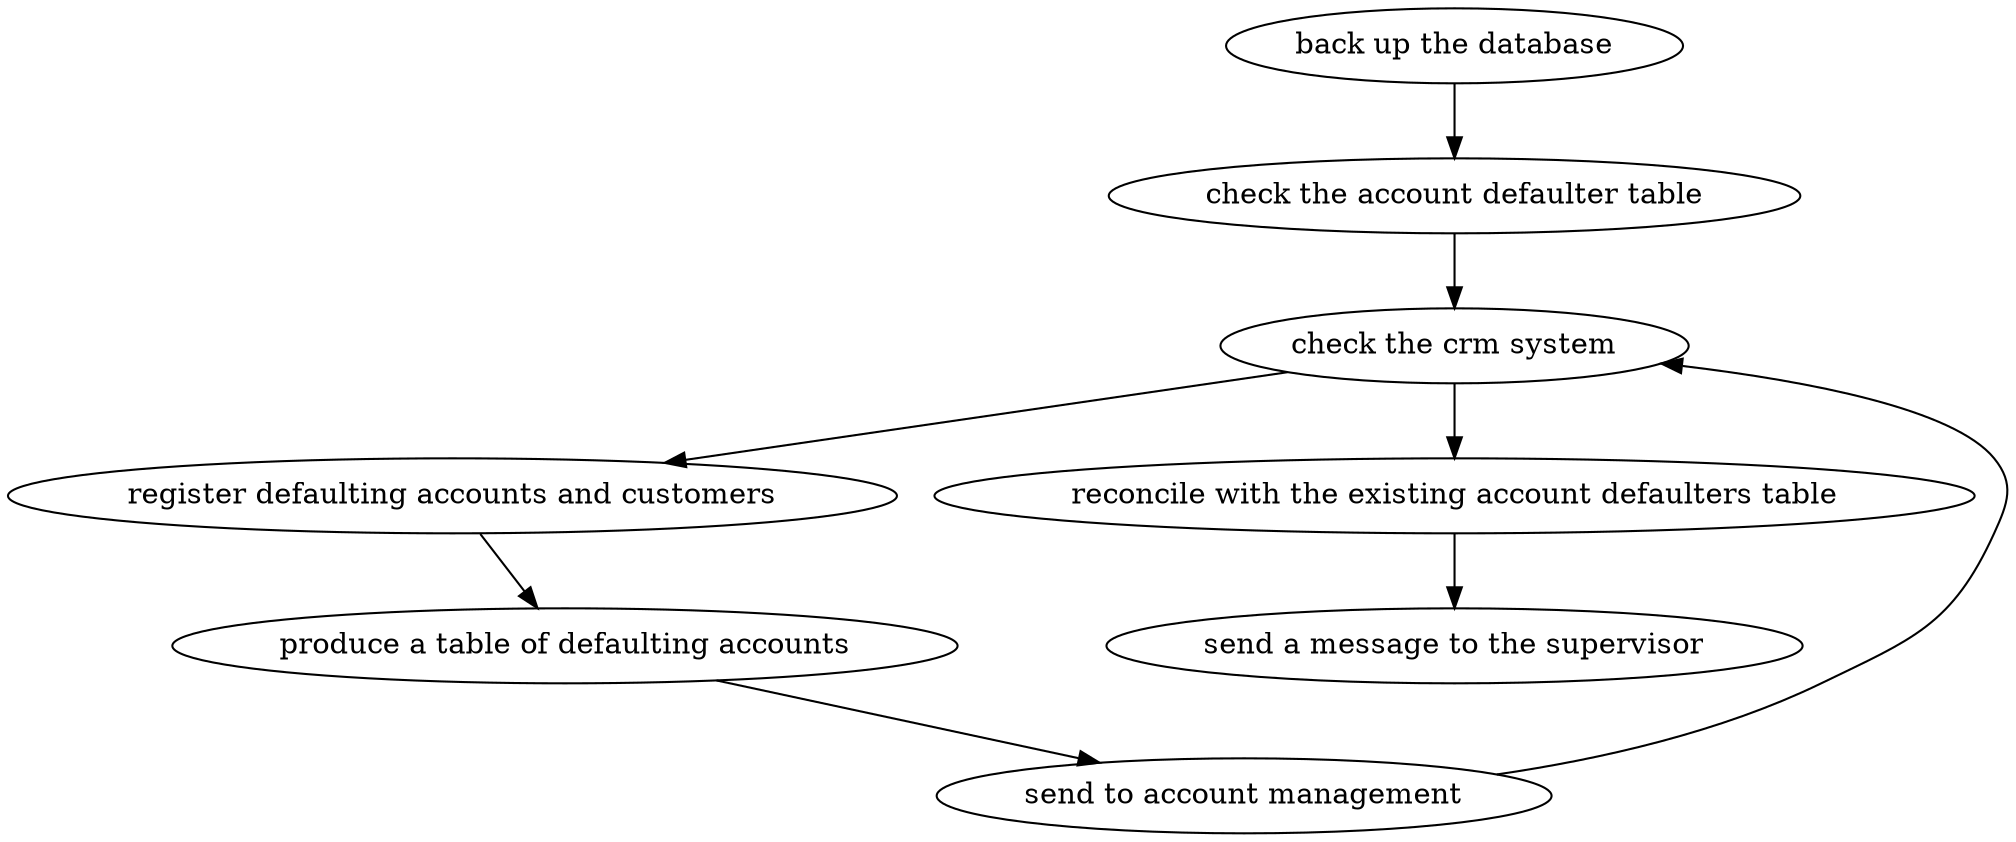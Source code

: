 strict digraph "doc-9.1" {
	graph [name="doc-9.1"];
	"back up the database"	[attrs="{'type': 'Activity', 'label': 'back up the database'}"];
	"check the account defaulter table"	[attrs="{'type': 'Activity', 'label': 'check the account defaulter table'}"];
	"back up the database" -> "check the account defaulter table"	[attrs="{'type': 'flow', 'label': 'flow'}"];
	"check the crm system"	[attrs="{'type': 'Activity', 'label': 'check the crm system'}"];
	"check the account defaulter table" -> "check the crm system"	[attrs="{'type': 'flow', 'label': 'flow'}"];
	"register defaulting accounts and customers"	[attrs="{'type': 'Activity', 'label': 'register defaulting accounts and customers'}"];
	"check the crm system" -> "register defaulting accounts and customers"	[attrs="{'type': 'flow', 'label': 'flow'}"];
	"reconcile with the existing account defaulters table"	[attrs="{'type': 'Activity', 'label': 'reconcile with the existing account defaulters table'}"];
	"check the crm system" -> "reconcile with the existing account defaulters table"	[attrs="{'type': 'flow', 'label': 'flow'}"];
	"produce a table of defaulting accounts"	[attrs="{'type': 'Activity', 'label': 'produce a table of defaulting accounts'}"];
	"register defaulting accounts and customers" -> "produce a table of defaulting accounts"	[attrs="{'type': 'flow', 'label': 'flow'}"];
	"send to account management"	[attrs="{'type': 'Activity', 'label': 'send to account management'}"];
	"produce a table of defaulting accounts" -> "send to account management"	[attrs="{'type': 'flow', 'label': 'flow'}"];
	"send to account management" -> "check the crm system"	[attrs="{'type': 'flow', 'label': 'flow'}"];
	"send a message to the supervisor"	[attrs="{'type': 'Activity', 'label': 'send a message to the supervisor'}"];
	"reconcile with the existing account defaulters table" -> "send a message to the supervisor"	[attrs="{'type': 'flow', 'label': 'flow'}"];
}

